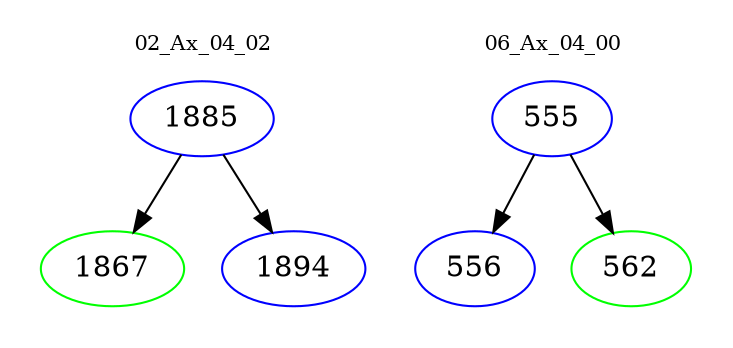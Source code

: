 digraph{
subgraph cluster_0 {
color = white
label = "02_Ax_04_02";
fontsize=10;
T0_1885 [label="1885", color="blue"]
T0_1885 -> T0_1867 [color="black"]
T0_1867 [label="1867", color="green"]
T0_1885 -> T0_1894 [color="black"]
T0_1894 [label="1894", color="blue"]
}
subgraph cluster_1 {
color = white
label = "06_Ax_04_00";
fontsize=10;
T1_555 [label="555", color="blue"]
T1_555 -> T1_556 [color="black"]
T1_556 [label="556", color="blue"]
T1_555 -> T1_562 [color="black"]
T1_562 [label="562", color="green"]
}
}
